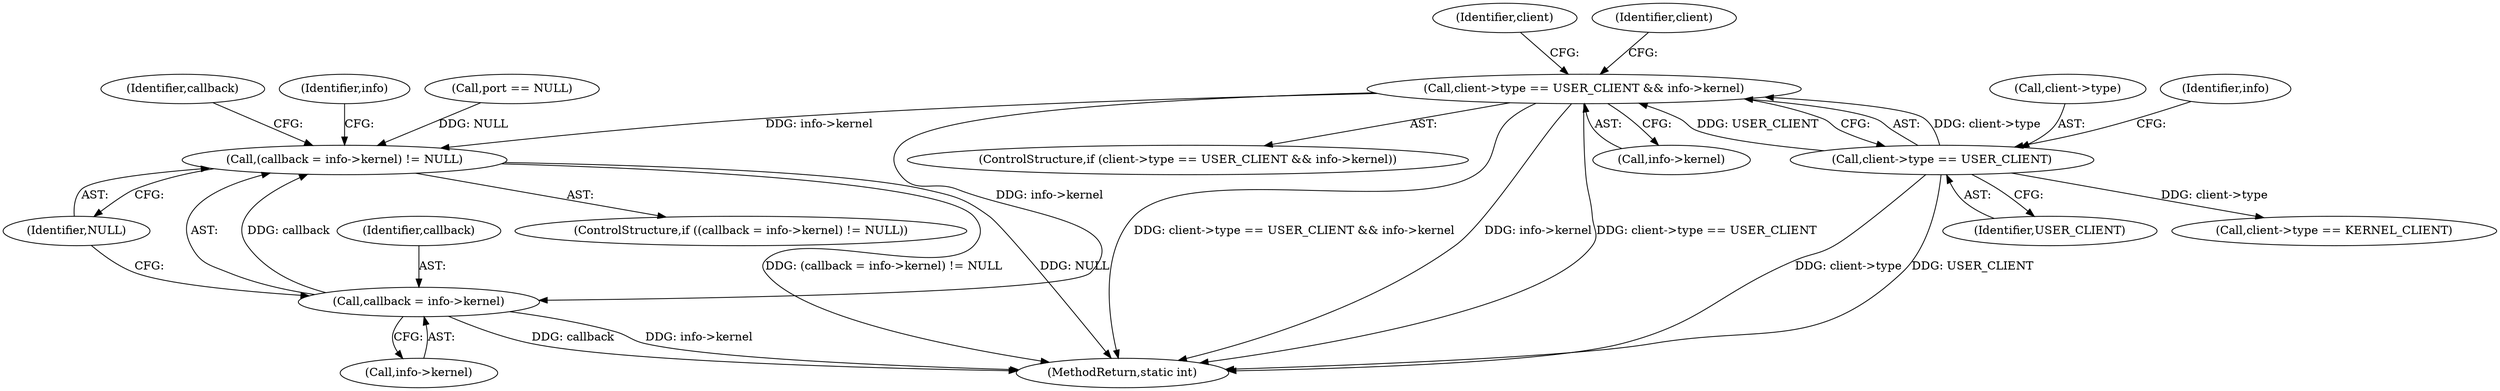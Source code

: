 digraph "0_linux_71105998845fb012937332fe2e806d443c09e026@pointer" {
"1000149" [label="(Call,client->type == USER_CLIENT && info->kernel)"];
"1000150" [label="(Call,client->type == USER_CLIENT)"];
"1000177" [label="(Call,(callback = info->kernel) != NULL)"];
"1000178" [label="(Call,callback = info->kernel)"];
"1000176" [label="(ControlStructure,if ((callback = info->kernel) != NULL))"];
"1000148" [label="(ControlStructure,if (client->type == USER_CLIENT && info->kernel))"];
"1000154" [label="(Identifier,USER_CLIENT)"];
"1000177" [label="(Call,(callback = info->kernel) != NULL)"];
"1000172" [label="(Identifier,client)"];
"1000149" [label="(Call,client->type == USER_CLIENT && info->kernel)"];
"1000150" [label="(Call,client->type == USER_CLIENT)"];
"1000255" [label="(Identifier,info)"];
"1000276" [label="(MethodReturn,static int)"];
"1000151" [label="(Call,client->type)"];
"1000142" [label="(Call,port == NULL)"];
"1000187" [label="(Identifier,callback)"];
"1000180" [label="(Call,info->kernel)"];
"1000183" [label="(Identifier,NULL)"];
"1000160" [label="(Identifier,client)"];
"1000178" [label="(Call,callback = info->kernel)"];
"1000156" [label="(Identifier,info)"];
"1000179" [label="(Identifier,callback)"];
"1000155" [label="(Call,info->kernel)"];
"1000170" [label="(Call,client->type == KERNEL_CLIENT)"];
"1000149" -> "1000148"  [label="AST: "];
"1000149" -> "1000150"  [label="CFG: "];
"1000149" -> "1000155"  [label="CFG: "];
"1000150" -> "1000149"  [label="AST: "];
"1000155" -> "1000149"  [label="AST: "];
"1000160" -> "1000149"  [label="CFG: "];
"1000172" -> "1000149"  [label="CFG: "];
"1000149" -> "1000276"  [label="DDG: client->type == USER_CLIENT && info->kernel"];
"1000149" -> "1000276"  [label="DDG: info->kernel"];
"1000149" -> "1000276"  [label="DDG: client->type == USER_CLIENT"];
"1000150" -> "1000149"  [label="DDG: client->type"];
"1000150" -> "1000149"  [label="DDG: USER_CLIENT"];
"1000149" -> "1000177"  [label="DDG: info->kernel"];
"1000149" -> "1000178"  [label="DDG: info->kernel"];
"1000150" -> "1000154"  [label="CFG: "];
"1000151" -> "1000150"  [label="AST: "];
"1000154" -> "1000150"  [label="AST: "];
"1000156" -> "1000150"  [label="CFG: "];
"1000150" -> "1000276"  [label="DDG: client->type"];
"1000150" -> "1000276"  [label="DDG: USER_CLIENT"];
"1000150" -> "1000170"  [label="DDG: client->type"];
"1000177" -> "1000176"  [label="AST: "];
"1000177" -> "1000183"  [label="CFG: "];
"1000178" -> "1000177"  [label="AST: "];
"1000183" -> "1000177"  [label="AST: "];
"1000187" -> "1000177"  [label="CFG: "];
"1000255" -> "1000177"  [label="CFG: "];
"1000177" -> "1000276"  [label="DDG: (callback = info->kernel) != NULL"];
"1000177" -> "1000276"  [label="DDG: NULL"];
"1000178" -> "1000177"  [label="DDG: callback"];
"1000142" -> "1000177"  [label="DDG: NULL"];
"1000178" -> "1000180"  [label="CFG: "];
"1000179" -> "1000178"  [label="AST: "];
"1000180" -> "1000178"  [label="AST: "];
"1000183" -> "1000178"  [label="CFG: "];
"1000178" -> "1000276"  [label="DDG: callback"];
"1000178" -> "1000276"  [label="DDG: info->kernel"];
}
